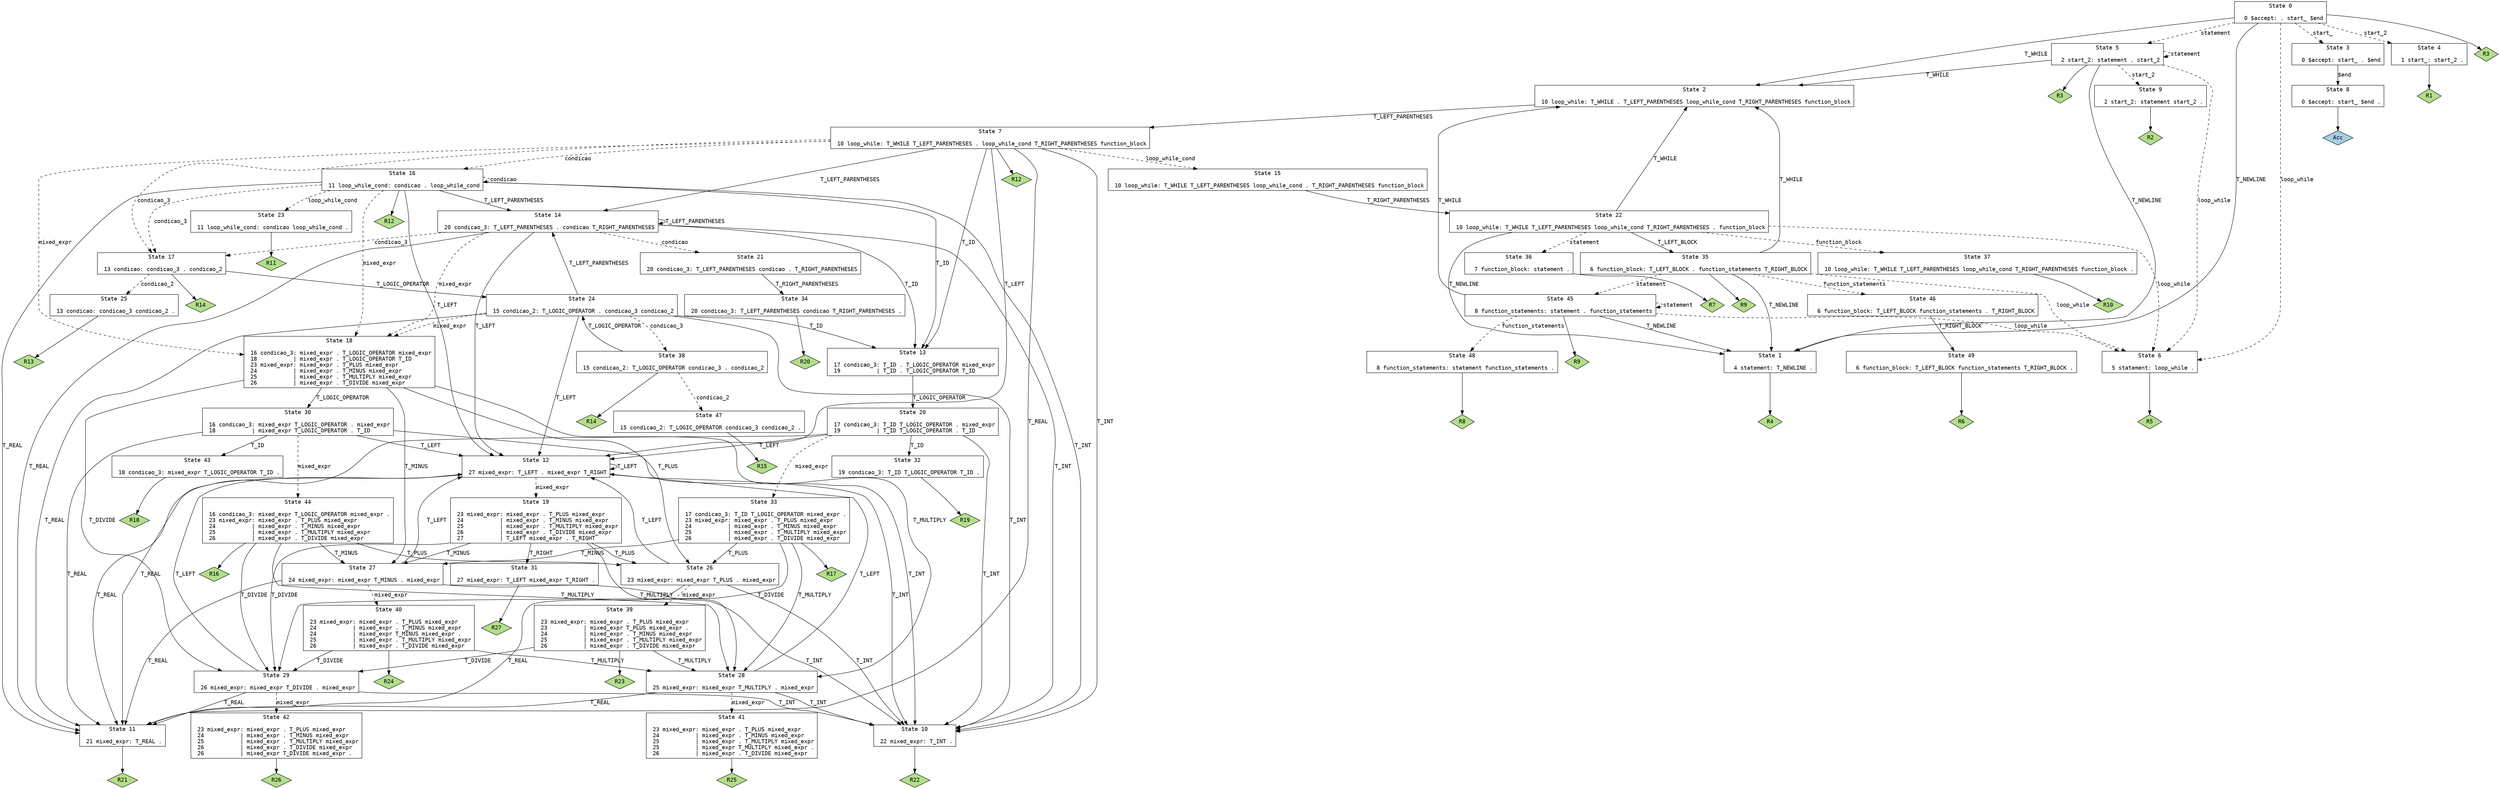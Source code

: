 // Generated by GNU Bison 3.5.1.
// Report bugs to <bug-bison@gnu.org>.
// Home page: <https://www.gnu.org/software/bison/>.

digraph "grammar.y"
{
  node [fontname = courier, shape = box, colorscheme = paired6]
  edge [fontname = courier]

  0 [label="State 0\n\l  0 $accept: . start_ $end\l"]
  0 -> 1 [style=solid label="T_NEWLINE"]
  0 -> 2 [style=solid label="T_WHILE"]
  0 -> 3 [style=dashed label="start_"]
  0 -> 4 [style=dashed label="start_2"]
  0 -> 5 [style=dashed label="statement"]
  0 -> 6 [style=dashed label="loop_while"]
  0 -> "0R3" [style=solid]
 "0R3" [label="R3", fillcolor=3, shape=diamond, style=filled]
  1 [label="State 1\n\l  4 statement: T_NEWLINE .\l"]
  1 -> "1R4" [style=solid]
 "1R4" [label="R4", fillcolor=3, shape=diamond, style=filled]
  2 [label="State 2\n\l 10 loop_while: T_WHILE . T_LEFT_PARENTHESES loop_while_cond T_RIGHT_PARENTHESES function_block\l"]
  2 -> 7 [style=solid label="T_LEFT_PARENTHESES"]
  3 [label="State 3\n\l  0 $accept: start_ . $end\l"]
  3 -> 8 [style=solid label="$end"]
  4 [label="State 4\n\l  1 start_: start_2 .\l"]
  4 -> "4R1" [style=solid]
 "4R1" [label="R1", fillcolor=3, shape=diamond, style=filled]
  5 [label="State 5\n\l  2 start_2: statement . start_2\l"]
  5 -> 1 [style=solid label="T_NEWLINE"]
  5 -> 2 [style=solid label="T_WHILE"]
  5 -> 9 [style=dashed label="start_2"]
  5 -> 5 [style=dashed label="statement"]
  5 -> 6 [style=dashed label="loop_while"]
  5 -> "5R3" [style=solid]
 "5R3" [label="R3", fillcolor=3, shape=diamond, style=filled]
  6 [label="State 6\n\l  5 statement: loop_while .\l"]
  6 -> "6R5" [style=solid]
 "6R5" [label="R5", fillcolor=3, shape=diamond, style=filled]
  7 [label="State 7\n\l 10 loop_while: T_WHILE T_LEFT_PARENTHESES . loop_while_cond T_RIGHT_PARENTHESES function_block\l"]
  7 -> 10 [style=solid label="T_INT"]
  7 -> 11 [style=solid label="T_REAL"]
  7 -> 12 [style=solid label="T_LEFT"]
  7 -> 13 [style=solid label="T_ID"]
  7 -> 14 [style=solid label="T_LEFT_PARENTHESES"]
  7 -> 15 [style=dashed label="loop_while_cond"]
  7 -> 16 [style=dashed label="condicao"]
  7 -> 17 [style=dashed label="condicao_3"]
  7 -> 18 [style=dashed label="mixed_expr"]
  7 -> "7R12" [style=solid]
 "7R12" [label="R12", fillcolor=3, shape=diamond, style=filled]
  8 [label="State 8\n\l  0 $accept: start_ $end .\l"]
  8 -> "8R0" [style=solid]
 "8R0" [label="Acc", fillcolor=1, shape=diamond, style=filled]
  9 [label="State 9\n\l  2 start_2: statement start_2 .\l"]
  9 -> "9R2" [style=solid]
 "9R2" [label="R2", fillcolor=3, shape=diamond, style=filled]
  10 [label="State 10\n\l 22 mixed_expr: T_INT .\l"]
  10 -> "10R22" [style=solid]
 "10R22" [label="R22", fillcolor=3, shape=diamond, style=filled]
  11 [label="State 11\n\l 21 mixed_expr: T_REAL .\l"]
  11 -> "11R21" [style=solid]
 "11R21" [label="R21", fillcolor=3, shape=diamond, style=filled]
  12 [label="State 12\n\l 27 mixed_expr: T_LEFT . mixed_expr T_RIGHT\l"]
  12 -> 10 [style=solid label="T_INT"]
  12 -> 11 [style=solid label="T_REAL"]
  12 -> 12 [style=solid label="T_LEFT"]
  12 -> 19 [style=dashed label="mixed_expr"]
  13 [label="State 13\n\l 17 condicao_3: T_ID . T_LOGIC_OPERATOR mixed_expr\l 19           | T_ID . T_LOGIC_OPERATOR T_ID\l"]
  13 -> 20 [style=solid label="T_LOGIC_OPERATOR"]
  14 [label="State 14\n\l 20 condicao_3: T_LEFT_PARENTHESES . condicao T_RIGHT_PARENTHESES\l"]
  14 -> 10 [style=solid label="T_INT"]
  14 -> 11 [style=solid label="T_REAL"]
  14 -> 12 [style=solid label="T_LEFT"]
  14 -> 13 [style=solid label="T_ID"]
  14 -> 14 [style=solid label="T_LEFT_PARENTHESES"]
  14 -> 21 [style=dashed label="condicao"]
  14 -> 17 [style=dashed label="condicao_3"]
  14 -> 18 [style=dashed label="mixed_expr"]
  15 [label="State 15\n\l 10 loop_while: T_WHILE T_LEFT_PARENTHESES loop_while_cond . T_RIGHT_PARENTHESES function_block\l"]
  15 -> 22 [style=solid label="T_RIGHT_PARENTHESES"]
  16 [label="State 16\n\l 11 loop_while_cond: condicao . loop_while_cond\l"]
  16 -> 10 [style=solid label="T_INT"]
  16 -> 11 [style=solid label="T_REAL"]
  16 -> 12 [style=solid label="T_LEFT"]
  16 -> 13 [style=solid label="T_ID"]
  16 -> 14 [style=solid label="T_LEFT_PARENTHESES"]
  16 -> 23 [style=dashed label="loop_while_cond"]
  16 -> 16 [style=dashed label="condicao"]
  16 -> 17 [style=dashed label="condicao_3"]
  16 -> 18 [style=dashed label="mixed_expr"]
  16 -> "16R12" [style=solid]
 "16R12" [label="R12", fillcolor=3, shape=diamond, style=filled]
  17 [label="State 17\n\l 13 condicao: condicao_3 . condicao_2\l"]
  17 -> 24 [style=solid label="T_LOGIC_OPERATOR"]
  17 -> 25 [style=dashed label="condicao_2"]
  17 -> "17R14" [style=solid]
 "17R14" [label="R14", fillcolor=3, shape=diamond, style=filled]
  18 [label="State 18\n\l 16 condicao_3: mixed_expr . T_LOGIC_OPERATOR mixed_expr\l 18           | mixed_expr . T_LOGIC_OPERATOR T_ID\l 23 mixed_expr: mixed_expr . T_PLUS mixed_expr\l 24           | mixed_expr . T_MINUS mixed_expr\l 25           | mixed_expr . T_MULTIPLY mixed_expr\l 26           | mixed_expr . T_DIVIDE mixed_expr\l"]
  18 -> 26 [style=solid label="T_PLUS"]
  18 -> 27 [style=solid label="T_MINUS"]
  18 -> 28 [style=solid label="T_MULTIPLY"]
  18 -> 29 [style=solid label="T_DIVIDE"]
  18 -> 30 [style=solid label="T_LOGIC_OPERATOR"]
  19 [label="State 19\n\l 23 mixed_expr: mixed_expr . T_PLUS mixed_expr\l 24           | mixed_expr . T_MINUS mixed_expr\l 25           | mixed_expr . T_MULTIPLY mixed_expr\l 26           | mixed_expr . T_DIVIDE mixed_expr\l 27           | T_LEFT mixed_expr . T_RIGHT\l"]
  19 -> 26 [style=solid label="T_PLUS"]
  19 -> 27 [style=solid label="T_MINUS"]
  19 -> 28 [style=solid label="T_MULTIPLY"]
  19 -> 29 [style=solid label="T_DIVIDE"]
  19 -> 31 [style=solid label="T_RIGHT"]
  20 [label="State 20\n\l 17 condicao_3: T_ID T_LOGIC_OPERATOR . mixed_expr\l 19           | T_ID T_LOGIC_OPERATOR . T_ID\l"]
  20 -> 10 [style=solid label="T_INT"]
  20 -> 11 [style=solid label="T_REAL"]
  20 -> 12 [style=solid label="T_LEFT"]
  20 -> 32 [style=solid label="T_ID"]
  20 -> 33 [style=dashed label="mixed_expr"]
  21 [label="State 21\n\l 20 condicao_3: T_LEFT_PARENTHESES condicao . T_RIGHT_PARENTHESES\l"]
  21 -> 34 [style=solid label="T_RIGHT_PARENTHESES"]
  22 [label="State 22\n\l 10 loop_while: T_WHILE T_LEFT_PARENTHESES loop_while_cond T_RIGHT_PARENTHESES . function_block\l"]
  22 -> 1 [style=solid label="T_NEWLINE"]
  22 -> 35 [style=solid label="T_LEFT_BLOCK"]
  22 -> 2 [style=solid label="T_WHILE"]
  22 -> 36 [style=dashed label="statement"]
  22 -> 37 [style=dashed label="function_block"]
  22 -> 6 [style=dashed label="loop_while"]
  23 [label="State 23\n\l 11 loop_while_cond: condicao loop_while_cond .\l"]
  23 -> "23R11" [style=solid]
 "23R11" [label="R11", fillcolor=3, shape=diamond, style=filled]
  24 [label="State 24\n\l 15 condicao_2: T_LOGIC_OPERATOR . condicao_3 condicao_2\l"]
  24 -> 10 [style=solid label="T_INT"]
  24 -> 11 [style=solid label="T_REAL"]
  24 -> 12 [style=solid label="T_LEFT"]
  24 -> 13 [style=solid label="T_ID"]
  24 -> 14 [style=solid label="T_LEFT_PARENTHESES"]
  24 -> 38 [style=dashed label="condicao_3"]
  24 -> 18 [style=dashed label="mixed_expr"]
  25 [label="State 25\n\l 13 condicao: condicao_3 condicao_2 .\l"]
  25 -> "25R13" [style=solid]
 "25R13" [label="R13", fillcolor=3, shape=diamond, style=filled]
  26 [label="State 26\n\l 23 mixed_expr: mixed_expr T_PLUS . mixed_expr\l"]
  26 -> 10 [style=solid label="T_INT"]
  26 -> 11 [style=solid label="T_REAL"]
  26 -> 12 [style=solid label="T_LEFT"]
  26 -> 39 [style=dashed label="mixed_expr"]
  27 [label="State 27\n\l 24 mixed_expr: mixed_expr T_MINUS . mixed_expr\l"]
  27 -> 10 [style=solid label="T_INT"]
  27 -> 11 [style=solid label="T_REAL"]
  27 -> 12 [style=solid label="T_LEFT"]
  27 -> 40 [style=dashed label="mixed_expr"]
  28 [label="State 28\n\l 25 mixed_expr: mixed_expr T_MULTIPLY . mixed_expr\l"]
  28 -> 10 [style=solid label="T_INT"]
  28 -> 11 [style=solid label="T_REAL"]
  28 -> 12 [style=solid label="T_LEFT"]
  28 -> 41 [style=dashed label="mixed_expr"]
  29 [label="State 29\n\l 26 mixed_expr: mixed_expr T_DIVIDE . mixed_expr\l"]
  29 -> 10 [style=solid label="T_INT"]
  29 -> 11 [style=solid label="T_REAL"]
  29 -> 12 [style=solid label="T_LEFT"]
  29 -> 42 [style=dashed label="mixed_expr"]
  30 [label="State 30\n\l 16 condicao_3: mixed_expr T_LOGIC_OPERATOR . mixed_expr\l 18           | mixed_expr T_LOGIC_OPERATOR . T_ID\l"]
  30 -> 10 [style=solid label="T_INT"]
  30 -> 11 [style=solid label="T_REAL"]
  30 -> 12 [style=solid label="T_LEFT"]
  30 -> 43 [style=solid label="T_ID"]
  30 -> 44 [style=dashed label="mixed_expr"]
  31 [label="State 31\n\l 27 mixed_expr: T_LEFT mixed_expr T_RIGHT .\l"]
  31 -> "31R27" [style=solid]
 "31R27" [label="R27", fillcolor=3, shape=diamond, style=filled]
  32 [label="State 32\n\l 19 condicao_3: T_ID T_LOGIC_OPERATOR T_ID .\l"]
  32 -> "32R19" [style=solid]
 "32R19" [label="R19", fillcolor=3, shape=diamond, style=filled]
  33 [label="State 33\n\l 17 condicao_3: T_ID T_LOGIC_OPERATOR mixed_expr .\l 23 mixed_expr: mixed_expr . T_PLUS mixed_expr\l 24           | mixed_expr . T_MINUS mixed_expr\l 25           | mixed_expr . T_MULTIPLY mixed_expr\l 26           | mixed_expr . T_DIVIDE mixed_expr\l"]
  33 -> 26 [style=solid label="T_PLUS"]
  33 -> 27 [style=solid label="T_MINUS"]
  33 -> 28 [style=solid label="T_MULTIPLY"]
  33 -> 29 [style=solid label="T_DIVIDE"]
  33 -> "33R17" [style=solid]
 "33R17" [label="R17", fillcolor=3, shape=diamond, style=filled]
  34 [label="State 34\n\l 20 condicao_3: T_LEFT_PARENTHESES condicao T_RIGHT_PARENTHESES .\l"]
  34 -> "34R20" [style=solid]
 "34R20" [label="R20", fillcolor=3, shape=diamond, style=filled]
  35 [label="State 35\n\l  6 function_block: T_LEFT_BLOCK . function_statements T_RIGHT_BLOCK\l"]
  35 -> 1 [style=solid label="T_NEWLINE"]
  35 -> 2 [style=solid label="T_WHILE"]
  35 -> 45 [style=dashed label="statement"]
  35 -> 46 [style=dashed label="function_statements"]
  35 -> 6 [style=dashed label="loop_while"]
  35 -> "35R9" [style=solid]
 "35R9" [label="R9", fillcolor=3, shape=diamond, style=filled]
  36 [label="State 36\n\l  7 function_block: statement .\l"]
  36 -> "36R7" [style=solid]
 "36R7" [label="R7", fillcolor=3, shape=diamond, style=filled]
  37 [label="State 37\n\l 10 loop_while: T_WHILE T_LEFT_PARENTHESES loop_while_cond T_RIGHT_PARENTHESES function_block .\l"]
  37 -> "37R10" [style=solid]
 "37R10" [label="R10", fillcolor=3, shape=diamond, style=filled]
  38 [label="State 38\n\l 15 condicao_2: T_LOGIC_OPERATOR condicao_3 . condicao_2\l"]
  38 -> 24 [style=solid label="T_LOGIC_OPERATOR"]
  38 -> 47 [style=dashed label="condicao_2"]
  38 -> "38R14" [style=solid]
 "38R14" [label="R14", fillcolor=3, shape=diamond, style=filled]
  39 [label="State 39\n\l 23 mixed_expr: mixed_expr . T_PLUS mixed_expr\l 23           | mixed_expr T_PLUS mixed_expr .\l 24           | mixed_expr . T_MINUS mixed_expr\l 25           | mixed_expr . T_MULTIPLY mixed_expr\l 26           | mixed_expr . T_DIVIDE mixed_expr\l"]
  39 -> 28 [style=solid label="T_MULTIPLY"]
  39 -> 29 [style=solid label="T_DIVIDE"]
  39 -> "39R23" [style=solid]
 "39R23" [label="R23", fillcolor=3, shape=diamond, style=filled]
  40 [label="State 40\n\l 23 mixed_expr: mixed_expr . T_PLUS mixed_expr\l 24           | mixed_expr . T_MINUS mixed_expr\l 24           | mixed_expr T_MINUS mixed_expr .\l 25           | mixed_expr . T_MULTIPLY mixed_expr\l 26           | mixed_expr . T_DIVIDE mixed_expr\l"]
  40 -> 28 [style=solid label="T_MULTIPLY"]
  40 -> 29 [style=solid label="T_DIVIDE"]
  40 -> "40R24" [style=solid]
 "40R24" [label="R24", fillcolor=3, shape=diamond, style=filled]
  41 [label="State 41\n\l 23 mixed_expr: mixed_expr . T_PLUS mixed_expr\l 24           | mixed_expr . T_MINUS mixed_expr\l 25           | mixed_expr . T_MULTIPLY mixed_expr\l 25           | mixed_expr T_MULTIPLY mixed_expr .\l 26           | mixed_expr . T_DIVIDE mixed_expr\l"]
  41 -> "41R25" [style=solid]
 "41R25" [label="R25", fillcolor=3, shape=diamond, style=filled]
  42 [label="State 42\n\l 23 mixed_expr: mixed_expr . T_PLUS mixed_expr\l 24           | mixed_expr . T_MINUS mixed_expr\l 25           | mixed_expr . T_MULTIPLY mixed_expr\l 26           | mixed_expr . T_DIVIDE mixed_expr\l 26           | mixed_expr T_DIVIDE mixed_expr .\l"]
  42 -> "42R26" [style=solid]
 "42R26" [label="R26", fillcolor=3, shape=diamond, style=filled]
  43 [label="State 43\n\l 18 condicao_3: mixed_expr T_LOGIC_OPERATOR T_ID .\l"]
  43 -> "43R18" [style=solid]
 "43R18" [label="R18", fillcolor=3, shape=diamond, style=filled]
  44 [label="State 44\n\l 16 condicao_3: mixed_expr T_LOGIC_OPERATOR mixed_expr .\l 23 mixed_expr: mixed_expr . T_PLUS mixed_expr\l 24           | mixed_expr . T_MINUS mixed_expr\l 25           | mixed_expr . T_MULTIPLY mixed_expr\l 26           | mixed_expr . T_DIVIDE mixed_expr\l"]
  44 -> 26 [style=solid label="T_PLUS"]
  44 -> 27 [style=solid label="T_MINUS"]
  44 -> 28 [style=solid label="T_MULTIPLY"]
  44 -> 29 [style=solid label="T_DIVIDE"]
  44 -> "44R16" [style=solid]
 "44R16" [label="R16", fillcolor=3, shape=diamond, style=filled]
  45 [label="State 45\n\l  8 function_statements: statement . function_statements\l"]
  45 -> 1 [style=solid label="T_NEWLINE"]
  45 -> 2 [style=solid label="T_WHILE"]
  45 -> 45 [style=dashed label="statement"]
  45 -> 48 [style=dashed label="function_statements"]
  45 -> 6 [style=dashed label="loop_while"]
  45 -> "45R9" [style=solid]
 "45R9" [label="R9", fillcolor=3, shape=diamond, style=filled]
  46 [label="State 46\n\l  6 function_block: T_LEFT_BLOCK function_statements . T_RIGHT_BLOCK\l"]
  46 -> 49 [style=solid label="T_RIGHT_BLOCK"]
  47 [label="State 47\n\l 15 condicao_2: T_LOGIC_OPERATOR condicao_3 condicao_2 .\l"]
  47 -> "47R15" [style=solid]
 "47R15" [label="R15", fillcolor=3, shape=diamond, style=filled]
  48 [label="State 48\n\l  8 function_statements: statement function_statements .\l"]
  48 -> "48R8" [style=solid]
 "48R8" [label="R8", fillcolor=3, shape=diamond, style=filled]
  49 [label="State 49\n\l  6 function_block: T_LEFT_BLOCK function_statements T_RIGHT_BLOCK .\l"]
  49 -> "49R6" [style=solid]
 "49R6" [label="R6", fillcolor=3, shape=diamond, style=filled]
}
